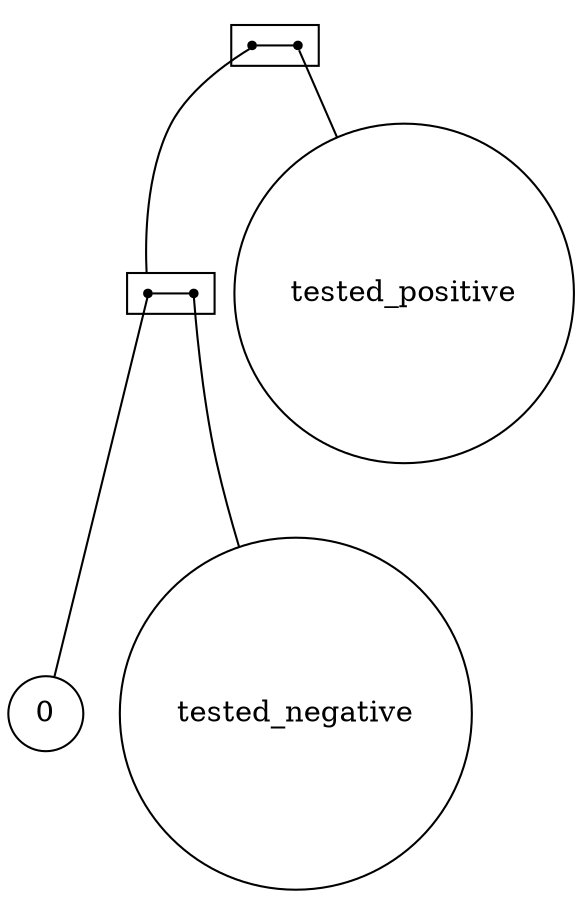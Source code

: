 strict digraph "linear_2-structure" {
compound=true;
fontname=Verdana;
fontsize=12;
newrank=true;
node [shape=circle];
tested_positive;
0;
tested_negative;
subgraph cluster_tested_positivetested_negative0 {
rank=same;
node [shape=point];
s_tested_negative0 -> s_tested_positive  [color=black, arrowhead=none];
}

subgraph cluster_tested_negative0 {
rank=same;
node [shape=point];
s_0 -> s_tested_negative  [color=black, arrowhead=none];
}

s_tested_negative0 -> s_0  [lhead=cluster_tested_negative0, arrowhead=none];
s_tested_positive -> tested_positive  [arrowhead=none];
s_0 -> 0  [arrowhead=none];
s_tested_negative -> tested_negative  [arrowhead=none];
}
